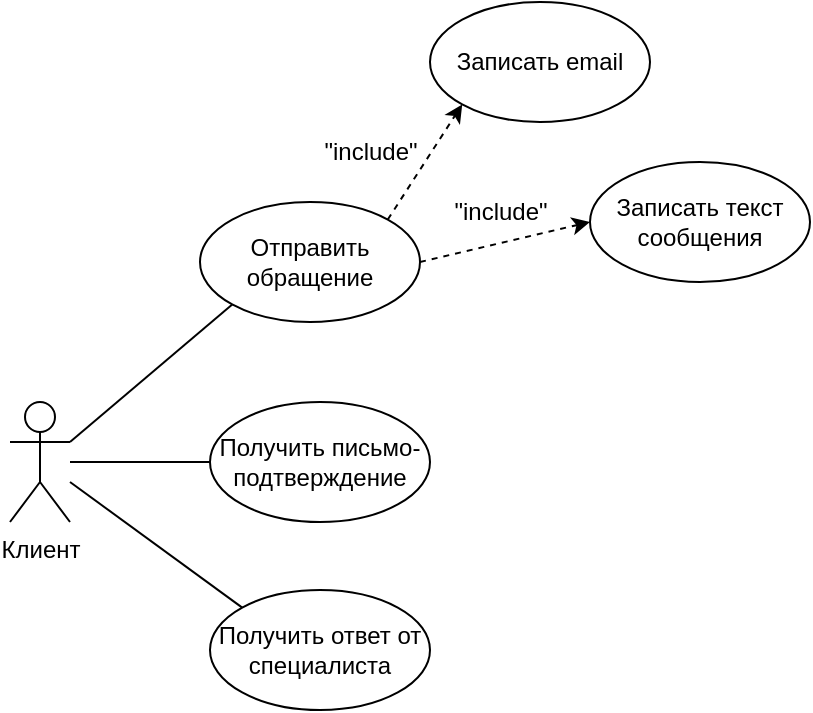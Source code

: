 <mxfile version="22.1.2" type="device">
  <diagram name="Страница — 1" id="lwpFL3FwWXOlvK8AMOpn">
    <mxGraphModel dx="2072" dy="1212" grid="0" gridSize="10" guides="1" tooltips="1" connect="1" arrows="1" fold="1" page="1" pageScale="1" pageWidth="1169" pageHeight="827" math="0" shadow="0">
      <root>
        <mxCell id="0" />
        <mxCell id="1" parent="0" />
        <mxCell id="VHabN4rdF2Ycjgb9xOWX-1" value="Клиент" style="shape=umlActor;verticalLabelPosition=bottom;verticalAlign=top;html=1;outlineConnect=0;" parent="1" vertex="1">
          <mxGeometry x="380" y="290" width="30" height="60" as="geometry" />
        </mxCell>
        <mxCell id="VHabN4rdF2Ycjgb9xOWX-13" style="rounded=0;orthogonalLoop=1;jettySize=auto;html=1;exitX=0;exitY=0.5;exitDx=0;exitDy=0;endArrow=none;endFill=0;" parent="1" source="VHabN4rdF2Ycjgb9xOWX-7" target="VHabN4rdF2Ycjgb9xOWX-1" edge="1">
          <mxGeometry relative="1" as="geometry" />
        </mxCell>
        <mxCell id="VHabN4rdF2Ycjgb9xOWX-7" value="Получить письмо-подтверждение" style="ellipse;whiteSpace=wrap;html=1;" parent="1" vertex="1">
          <mxGeometry x="480" y="290" width="110" height="60" as="geometry" />
        </mxCell>
        <mxCell id="VHabN4rdF2Ycjgb9xOWX-15" style="rounded=0;orthogonalLoop=1;jettySize=auto;html=1;exitX=1;exitY=0;exitDx=0;exitDy=0;entryX=0;entryY=1;entryDx=0;entryDy=0;dashed=1;" parent="1" source="VHabN4rdF2Ycjgb9xOWX-8" target="VHabN4rdF2Ycjgb9xOWX-10" edge="1">
          <mxGeometry relative="1" as="geometry" />
        </mxCell>
        <mxCell id="VHabN4rdF2Ycjgb9xOWX-16" style="rounded=0;orthogonalLoop=1;jettySize=auto;html=1;exitX=1;exitY=0.5;exitDx=0;exitDy=0;entryX=0;entryY=0.5;entryDx=0;entryDy=0;dashed=1;" parent="1" source="VHabN4rdF2Ycjgb9xOWX-8" target="VHabN4rdF2Ycjgb9xOWX-11" edge="1">
          <mxGeometry relative="1" as="geometry" />
        </mxCell>
        <mxCell id="VHabN4rdF2Ycjgb9xOWX-8" value="Отправить обращение" style="ellipse;whiteSpace=wrap;html=1;" parent="1" vertex="1">
          <mxGeometry x="475" y="190" width="110" height="60" as="geometry" />
        </mxCell>
        <mxCell id="VHabN4rdF2Ycjgb9xOWX-14" style="rounded=0;orthogonalLoop=1;jettySize=auto;html=1;exitX=0;exitY=0;exitDx=0;exitDy=0;endArrow=none;endFill=0;" parent="1" source="VHabN4rdF2Ycjgb9xOWX-9" edge="1">
          <mxGeometry relative="1" as="geometry">
            <mxPoint x="410" y="330" as="targetPoint" />
          </mxGeometry>
        </mxCell>
        <mxCell id="VHabN4rdF2Ycjgb9xOWX-9" value="Получить ответ от специалиста" style="ellipse;whiteSpace=wrap;html=1;" parent="1" vertex="1">
          <mxGeometry x="480" y="384" width="110" height="60" as="geometry" />
        </mxCell>
        <mxCell id="VHabN4rdF2Ycjgb9xOWX-10" value="Записать email" style="ellipse;whiteSpace=wrap;html=1;" parent="1" vertex="1">
          <mxGeometry x="590" y="90" width="110" height="60" as="geometry" />
        </mxCell>
        <mxCell id="VHabN4rdF2Ycjgb9xOWX-11" value="Записать текст сообщения" style="ellipse;whiteSpace=wrap;html=1;" parent="1" vertex="1">
          <mxGeometry x="670" y="170" width="110" height="60" as="geometry" />
        </mxCell>
        <mxCell id="VHabN4rdF2Ycjgb9xOWX-12" style="rounded=0;orthogonalLoop=1;jettySize=auto;html=1;exitX=0;exitY=1;exitDx=0;exitDy=0;entryX=1;entryY=0.333;entryDx=0;entryDy=0;entryPerimeter=0;endArrow=none;endFill=0;" parent="1" source="VHabN4rdF2Ycjgb9xOWX-8" target="VHabN4rdF2Ycjgb9xOWX-1" edge="1">
          <mxGeometry relative="1" as="geometry" />
        </mxCell>
        <mxCell id="VHabN4rdF2Ycjgb9xOWX-17" value="&quot;include&quot;" style="text;html=1;align=center;verticalAlign=middle;resizable=0;points=[];autosize=1;strokeColor=none;fillColor=none;" parent="1" vertex="1">
          <mxGeometry x="590" y="180" width="70" height="30" as="geometry" />
        </mxCell>
        <mxCell id="VHabN4rdF2Ycjgb9xOWX-18" value="&quot;include&quot;" style="text;html=1;align=center;verticalAlign=middle;resizable=0;points=[];autosize=1;strokeColor=none;fillColor=none;" parent="1" vertex="1">
          <mxGeometry x="525" y="150" width="70" height="30" as="geometry" />
        </mxCell>
      </root>
    </mxGraphModel>
  </diagram>
</mxfile>
